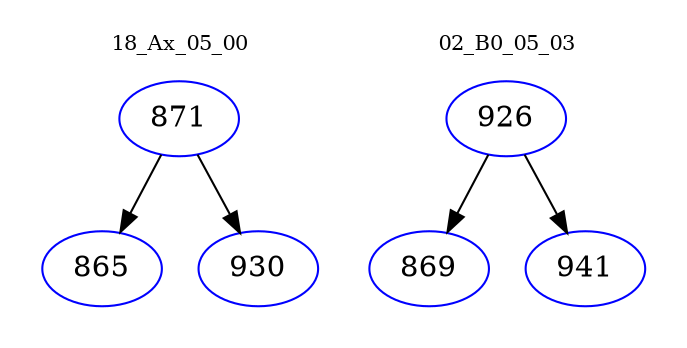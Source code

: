digraph{
subgraph cluster_0 {
color = white
label = "18_Ax_05_00";
fontsize=10;
T0_871 [label="871", color="blue"]
T0_871 -> T0_865 [color="black"]
T0_865 [label="865", color="blue"]
T0_871 -> T0_930 [color="black"]
T0_930 [label="930", color="blue"]
}
subgraph cluster_1 {
color = white
label = "02_B0_05_03";
fontsize=10;
T1_926 [label="926", color="blue"]
T1_926 -> T1_869 [color="black"]
T1_869 [label="869", color="blue"]
T1_926 -> T1_941 [color="black"]
T1_941 [label="941", color="blue"]
}
}
